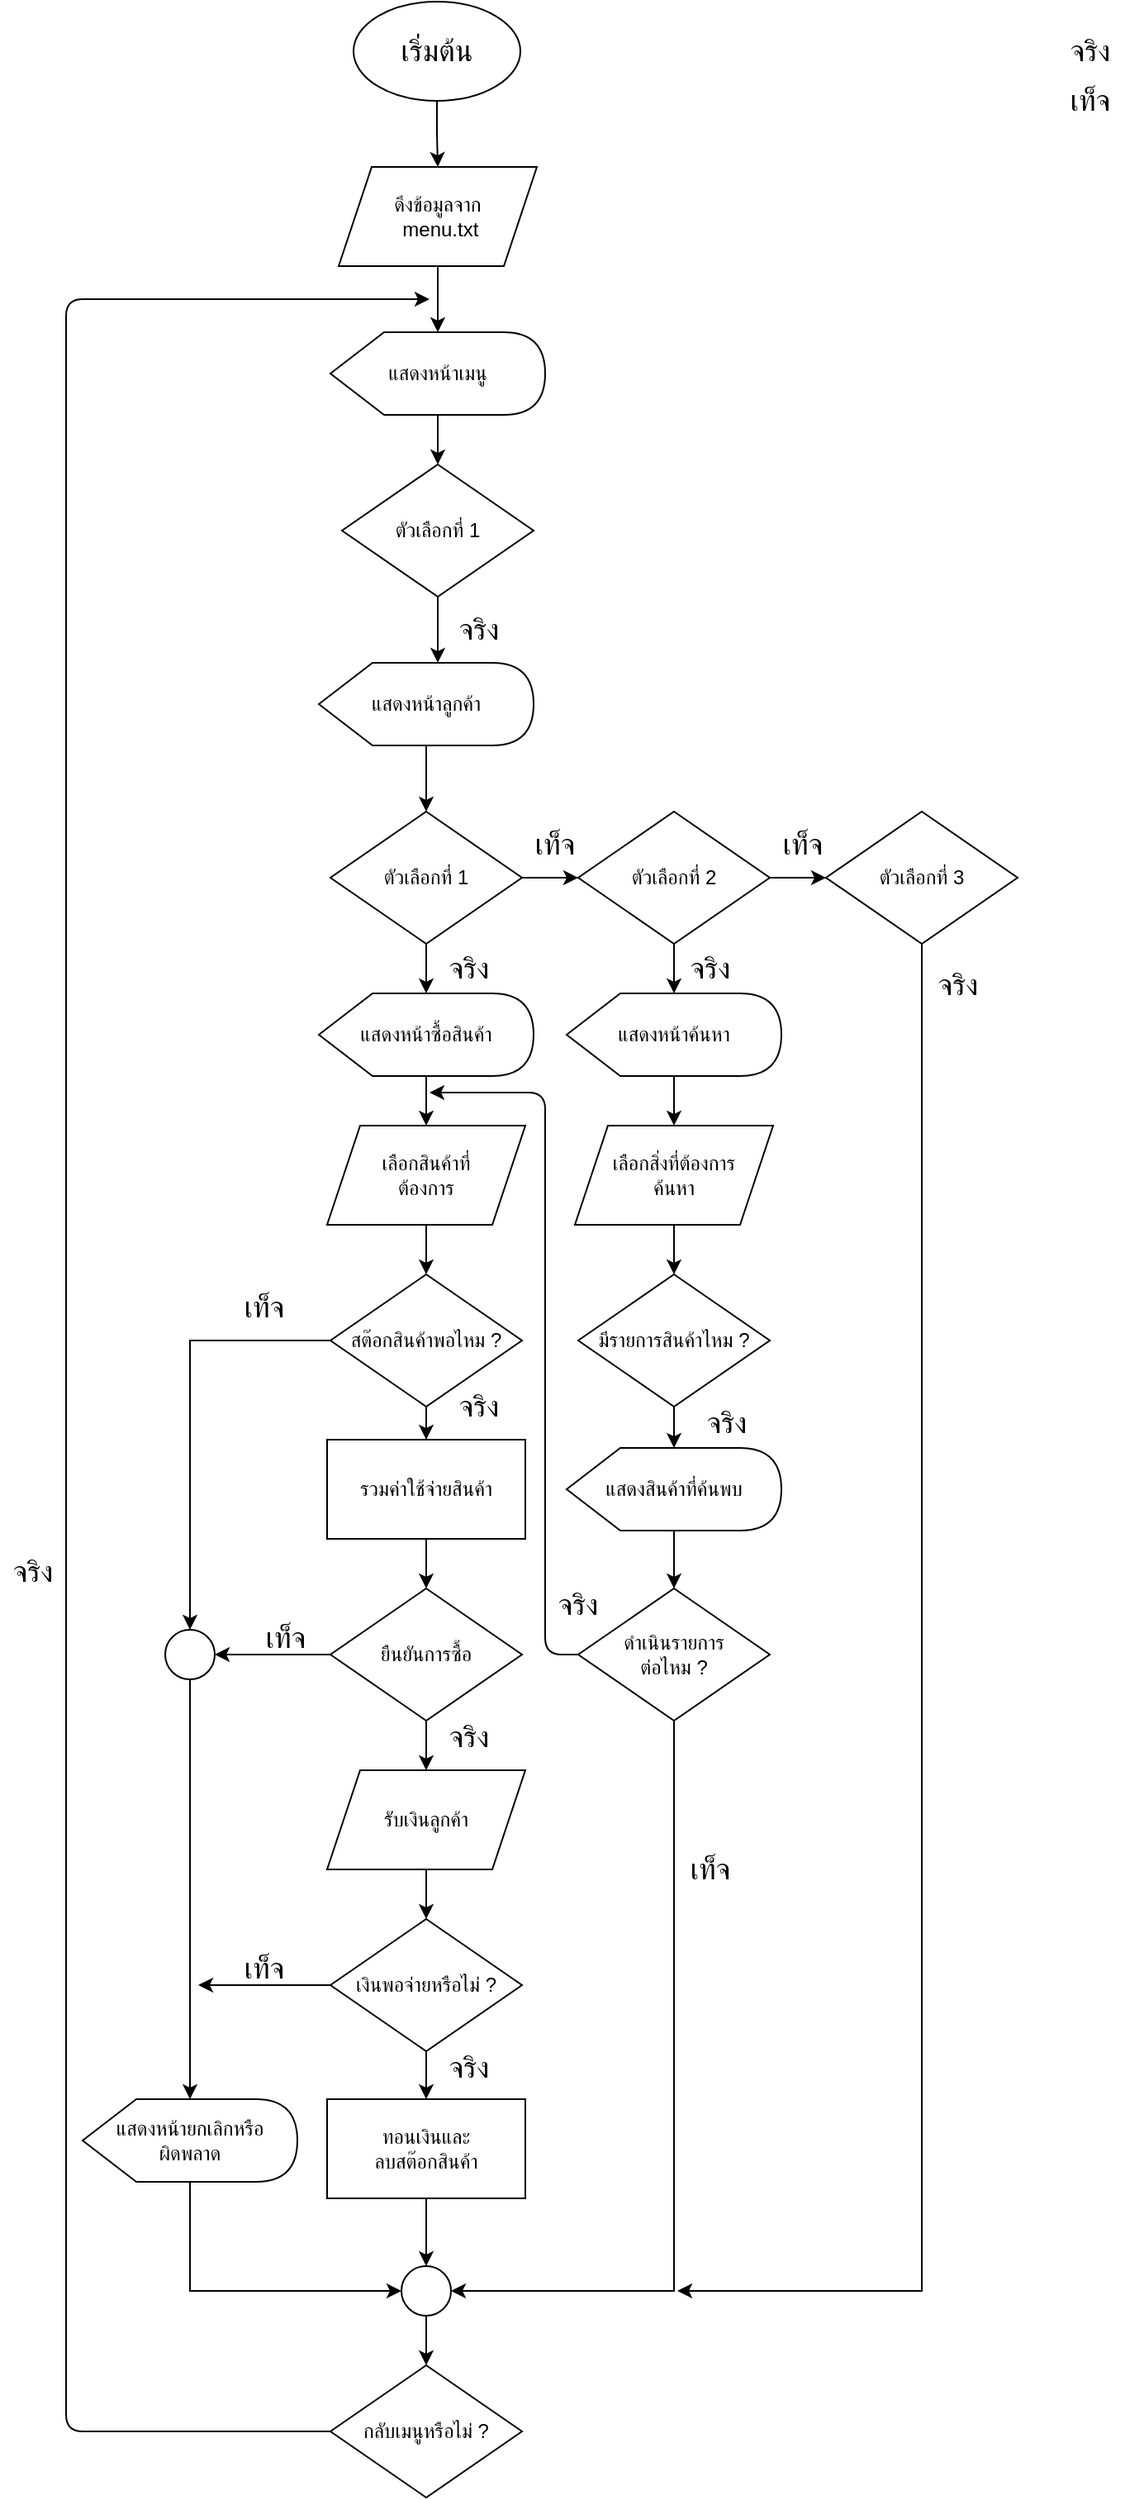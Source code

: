 <mxfile version="14.6.1" type="github">
  <diagram id="C5RBs43oDa-KdzZeNtuy" name="Page-1">
    <mxGraphModel dx="1304" dy="579" grid="1" gridSize="10" guides="1" tooltips="1" connect="1" arrows="1" fold="1" page="1" pageScale="1" pageWidth="827" pageHeight="1169" math="0" shadow="0">
      <root>
        <mxCell id="WIyWlLk6GJQsqaUBKTNV-0" />
        <mxCell id="WIyWlLk6GJQsqaUBKTNV-1" parent="WIyWlLk6GJQsqaUBKTNV-0" />
        <mxCell id="GcOuq34sdKVvr9Sgp2Xw-8" value="" style="edgeStyle=orthogonalEdgeStyle;rounded=0;orthogonalLoop=1;jettySize=auto;html=1;" parent="WIyWlLk6GJQsqaUBKTNV-1" target="GcOuq34sdKVvr9Sgp2Xw-6" edge="1">
          <mxGeometry relative="1" as="geometry">
            <mxPoint x="414" y="200" as="sourcePoint" />
          </mxGeometry>
        </mxCell>
        <mxCell id="GcOuq34sdKVvr9Sgp2Xw-11" value="&lt;font style=&quot;font-size: 18px&quot;&gt;จริง&lt;/font&gt;" style="text;html=1;strokeColor=none;fillColor=none;align=center;verticalAlign=middle;whiteSpace=wrap;rounded=0;" parent="WIyWlLk6GJQsqaUBKTNV-1" vertex="1">
          <mxGeometry x="770" y="20" width="40" height="20" as="geometry" />
        </mxCell>
        <mxCell id="GcOuq34sdKVvr9Sgp2Xw-16" value="&lt;font style=&quot;font-size: 18px&quot;&gt;เท็จ&lt;/font&gt;" style="text;html=1;strokeColor=none;fillColor=none;align=center;verticalAlign=middle;whiteSpace=wrap;rounded=0;" parent="WIyWlLk6GJQsqaUBKTNV-1" vertex="1">
          <mxGeometry x="770" y="50" width="40" height="20" as="geometry" />
        </mxCell>
        <mxCell id="K-fDJgdVosySvQt8P5He-5" value="" style="edgeStyle=orthogonalEdgeStyle;rounded=0;orthogonalLoop=1;jettySize=auto;html=1;" edge="1" parent="WIyWlLk6GJQsqaUBKTNV-1" source="GcOuq34sdKVvr9Sgp2Xw-18" target="K-fDJgdVosySvQt8P5He-4">
          <mxGeometry relative="1" as="geometry" />
        </mxCell>
        <mxCell id="GcOuq34sdKVvr9Sgp2Xw-18" value="&lt;span style=&quot;font-family: &amp;#34;tahoma&amp;#34; ; font-size: 18px&quot;&gt;เริ่มต้น&lt;/span&gt;" style="ellipse;whiteSpace=wrap;html=1;" parent="WIyWlLk6GJQsqaUBKTNV-1" vertex="1">
          <mxGeometry x="344" width="101" height="60" as="geometry" />
        </mxCell>
        <mxCell id="K-fDJgdVosySvQt8P5He-7" value="" style="edgeStyle=orthogonalEdgeStyle;rounded=0;orthogonalLoop=1;jettySize=auto;html=1;" edge="1" parent="WIyWlLk6GJQsqaUBKTNV-1" source="K-fDJgdVosySvQt8P5He-4" target="K-fDJgdVosySvQt8P5He-6">
          <mxGeometry relative="1" as="geometry">
            <Array as="points">
              <mxPoint x="395" y="180" />
              <mxPoint x="395" y="180" />
            </Array>
          </mxGeometry>
        </mxCell>
        <mxCell id="K-fDJgdVosySvQt8P5He-4" value="ดึงข้อมูลจาก&lt;br&gt;&amp;nbsp;menu.txt" style="shape=parallelogram;perimeter=parallelogramPerimeter;whiteSpace=wrap;html=1;fixedSize=1;" vertex="1" parent="WIyWlLk6GJQsqaUBKTNV-1">
          <mxGeometry x="335" y="100" width="120" height="60" as="geometry" />
        </mxCell>
        <mxCell id="K-fDJgdVosySvQt8P5He-9" value="" style="edgeStyle=orthogonalEdgeStyle;rounded=0;orthogonalLoop=1;jettySize=auto;html=1;" edge="1" parent="WIyWlLk6GJQsqaUBKTNV-1" source="K-fDJgdVosySvQt8P5He-6" target="K-fDJgdVosySvQt8P5He-8">
          <mxGeometry relative="1" as="geometry" />
        </mxCell>
        <mxCell id="K-fDJgdVosySvQt8P5He-6" value="แสดงหน้าเมนู" style="shape=display;whiteSpace=wrap;html=1;" vertex="1" parent="WIyWlLk6GJQsqaUBKTNV-1">
          <mxGeometry x="330" y="200" width="130" height="50" as="geometry" />
        </mxCell>
        <mxCell id="K-fDJgdVosySvQt8P5He-11" value="" style="edgeStyle=orthogonalEdgeStyle;rounded=0;orthogonalLoop=1;jettySize=auto;html=1;" edge="1" parent="WIyWlLk6GJQsqaUBKTNV-1" source="K-fDJgdVosySvQt8P5He-8">
          <mxGeometry relative="1" as="geometry">
            <mxPoint x="395" y="400" as="targetPoint" />
          </mxGeometry>
        </mxCell>
        <mxCell id="K-fDJgdVosySvQt8P5He-8" value="ตัวเลือกที่ 1" style="rhombus;whiteSpace=wrap;html=1;" vertex="1" parent="WIyWlLk6GJQsqaUBKTNV-1">
          <mxGeometry x="337" y="280" width="116" height="80" as="geometry" />
        </mxCell>
        <mxCell id="K-fDJgdVosySvQt8P5He-14" value="" style="edgeStyle=orthogonalEdgeStyle;rounded=0;orthogonalLoop=1;jettySize=auto;html=1;" edge="1" parent="WIyWlLk6GJQsqaUBKTNV-1" source="K-fDJgdVosySvQt8P5He-12" target="K-fDJgdVosySvQt8P5He-13">
          <mxGeometry relative="1" as="geometry" />
        </mxCell>
        <mxCell id="K-fDJgdVosySvQt8P5He-12" value="แสดงหน้าลูกค้า" style="shape=display;whiteSpace=wrap;html=1;" vertex="1" parent="WIyWlLk6GJQsqaUBKTNV-1">
          <mxGeometry x="323" y="400" width="130" height="50" as="geometry" />
        </mxCell>
        <mxCell id="K-fDJgdVosySvQt8P5He-17" value="" style="edgeStyle=orthogonalEdgeStyle;rounded=0;orthogonalLoop=1;jettySize=auto;html=1;" edge="1" parent="WIyWlLk6GJQsqaUBKTNV-1" source="K-fDJgdVosySvQt8P5He-13" target="K-fDJgdVosySvQt8P5He-16">
          <mxGeometry relative="1" as="geometry" />
        </mxCell>
        <mxCell id="K-fDJgdVosySvQt8P5He-25" value="" style="edgeStyle=orthogonalEdgeStyle;rounded=0;orthogonalLoop=1;jettySize=auto;html=1;" edge="1" parent="WIyWlLk6GJQsqaUBKTNV-1" source="K-fDJgdVosySvQt8P5He-13" target="K-fDJgdVosySvQt8P5He-24">
          <mxGeometry relative="1" as="geometry" />
        </mxCell>
        <mxCell id="K-fDJgdVosySvQt8P5He-13" value="ตัวเลือกที่ 1" style="rhombus;whiteSpace=wrap;html=1;" vertex="1" parent="WIyWlLk6GJQsqaUBKTNV-1">
          <mxGeometry x="330" y="490" width="116" height="80" as="geometry" />
        </mxCell>
        <mxCell id="K-fDJgdVosySvQt8P5He-19" value="" style="edgeStyle=orthogonalEdgeStyle;rounded=0;orthogonalLoop=1;jettySize=auto;html=1;" edge="1" parent="WIyWlLk6GJQsqaUBKTNV-1" source="K-fDJgdVosySvQt8P5He-16" target="K-fDJgdVosySvQt8P5He-18">
          <mxGeometry relative="1" as="geometry" />
        </mxCell>
        <mxCell id="K-fDJgdVosySvQt8P5He-27" value="" style="edgeStyle=orthogonalEdgeStyle;rounded=0;orthogonalLoop=1;jettySize=auto;html=1;" edge="1" parent="WIyWlLk6GJQsqaUBKTNV-1" source="K-fDJgdVosySvQt8P5He-16" target="K-fDJgdVosySvQt8P5He-26">
          <mxGeometry relative="1" as="geometry" />
        </mxCell>
        <mxCell id="K-fDJgdVosySvQt8P5He-16" value="ตัวเลือกที่ 2" style="rhombus;whiteSpace=wrap;html=1;" vertex="1" parent="WIyWlLk6GJQsqaUBKTNV-1">
          <mxGeometry x="480" y="490" width="116" height="80" as="geometry" />
        </mxCell>
        <mxCell id="K-fDJgdVosySvQt8P5He-105" style="edgeStyle=orthogonalEdgeStyle;rounded=0;orthogonalLoop=1;jettySize=auto;html=1;exitX=0.5;exitY=1;exitDx=0;exitDy=0;" edge="1" parent="WIyWlLk6GJQsqaUBKTNV-1" source="K-fDJgdVosySvQt8P5He-18">
          <mxGeometry relative="1" as="geometry">
            <mxPoint x="540" y="1385" as="targetPoint" />
            <Array as="points">
              <mxPoint x="688" y="1385" />
            </Array>
          </mxGeometry>
        </mxCell>
        <mxCell id="K-fDJgdVosySvQt8P5He-18" value="ตัวเลือกที่ 3" style="rhombus;whiteSpace=wrap;html=1;" vertex="1" parent="WIyWlLk6GJQsqaUBKTNV-1">
          <mxGeometry x="630" y="490" width="116" height="80" as="geometry" />
        </mxCell>
        <mxCell id="K-fDJgdVosySvQt8P5He-20" value="&lt;font style=&quot;font-size: 18px&quot;&gt;จริง&lt;/font&gt;" style="text;html=1;strokeColor=none;fillColor=none;align=center;verticalAlign=middle;whiteSpace=wrap;rounded=0;" vertex="1" parent="WIyWlLk6GJQsqaUBKTNV-1">
          <mxGeometry x="400" y="370" width="40" height="20" as="geometry" />
        </mxCell>
        <mxCell id="K-fDJgdVosySvQt8P5He-21" value="&lt;font style=&quot;font-size: 18px&quot;&gt;จริง&lt;/font&gt;" style="text;html=1;strokeColor=none;fillColor=none;align=center;verticalAlign=middle;whiteSpace=wrap;rounded=0;" vertex="1" parent="WIyWlLk6GJQsqaUBKTNV-1">
          <mxGeometry x="394" y="575" width="40" height="20" as="geometry" />
        </mxCell>
        <mxCell id="K-fDJgdVosySvQt8P5He-22" value="&lt;font style=&quot;font-size: 18px&quot;&gt;เท็จ&lt;/font&gt;" style="text;html=1;strokeColor=none;fillColor=none;align=center;verticalAlign=middle;whiteSpace=wrap;rounded=0;" vertex="1" parent="WIyWlLk6GJQsqaUBKTNV-1">
          <mxGeometry x="446" y="500" width="40" height="20" as="geometry" />
        </mxCell>
        <mxCell id="K-fDJgdVosySvQt8P5He-23" value="&lt;font style=&quot;font-size: 18px&quot;&gt;เท็จ&lt;/font&gt;" style="text;html=1;strokeColor=none;fillColor=none;align=center;verticalAlign=middle;whiteSpace=wrap;rounded=0;" vertex="1" parent="WIyWlLk6GJQsqaUBKTNV-1">
          <mxGeometry x="596" y="500" width="40" height="20" as="geometry" />
        </mxCell>
        <mxCell id="K-fDJgdVosySvQt8P5He-33" value="" style="edgeStyle=orthogonalEdgeStyle;rounded=0;orthogonalLoop=1;jettySize=auto;html=1;" edge="1" parent="WIyWlLk6GJQsqaUBKTNV-1" source="K-fDJgdVosySvQt8P5He-24" target="K-fDJgdVosySvQt8P5He-32">
          <mxGeometry relative="1" as="geometry" />
        </mxCell>
        <mxCell id="K-fDJgdVosySvQt8P5He-24" value="แสดงหน้าซื้อสินค้า" style="shape=display;whiteSpace=wrap;html=1;" vertex="1" parent="WIyWlLk6GJQsqaUBKTNV-1">
          <mxGeometry x="323" y="600" width="130" height="50" as="geometry" />
        </mxCell>
        <mxCell id="K-fDJgdVosySvQt8P5He-74" value="" style="edgeStyle=orthogonalEdgeStyle;rounded=0;orthogonalLoop=1;jettySize=auto;html=1;" edge="1" parent="WIyWlLk6GJQsqaUBKTNV-1" source="K-fDJgdVosySvQt8P5He-26" target="K-fDJgdVosySvQt8P5He-73">
          <mxGeometry relative="1" as="geometry" />
        </mxCell>
        <mxCell id="K-fDJgdVosySvQt8P5He-26" value="แสดงหน้าค้นหา" style="shape=display;whiteSpace=wrap;html=1;" vertex="1" parent="WIyWlLk6GJQsqaUBKTNV-1">
          <mxGeometry x="473" y="600" width="130" height="50" as="geometry" />
        </mxCell>
        <mxCell id="K-fDJgdVosySvQt8P5He-30" value="&lt;font style=&quot;font-size: 18px&quot;&gt;จริง&lt;/font&gt;" style="text;html=1;strokeColor=none;fillColor=none;align=center;verticalAlign=middle;whiteSpace=wrap;rounded=0;" vertex="1" parent="WIyWlLk6GJQsqaUBKTNV-1">
          <mxGeometry x="540" y="575" width="40" height="20" as="geometry" />
        </mxCell>
        <mxCell id="K-fDJgdVosySvQt8P5He-31" value="&lt;font style=&quot;font-size: 18px&quot;&gt;จริง&lt;/font&gt;" style="text;html=1;strokeColor=none;fillColor=none;align=center;verticalAlign=middle;whiteSpace=wrap;rounded=0;" vertex="1" parent="WIyWlLk6GJQsqaUBKTNV-1">
          <mxGeometry x="690" y="585" width="40" height="20" as="geometry" />
        </mxCell>
        <mxCell id="K-fDJgdVosySvQt8P5He-62" value="" style="edgeStyle=orthogonalEdgeStyle;rounded=0;orthogonalLoop=1;jettySize=auto;html=1;" edge="1" parent="WIyWlLk6GJQsqaUBKTNV-1" source="K-fDJgdVosySvQt8P5He-32" target="K-fDJgdVosySvQt8P5He-59">
          <mxGeometry relative="1" as="geometry" />
        </mxCell>
        <mxCell id="K-fDJgdVosySvQt8P5He-32" value="เลือกสินค้าที่&lt;br&gt;ต้องการ" style="shape=parallelogram;perimeter=parallelogramPerimeter;whiteSpace=wrap;html=1;fixedSize=1;" vertex="1" parent="WIyWlLk6GJQsqaUBKTNV-1">
          <mxGeometry x="328" y="680" width="120" height="60" as="geometry" />
        </mxCell>
        <mxCell id="K-fDJgdVosySvQt8P5He-40" value="" style="edgeStyle=orthogonalEdgeStyle;rounded=0;orthogonalLoop=1;jettySize=auto;html=1;" edge="1" parent="WIyWlLk6GJQsqaUBKTNV-1" source="K-fDJgdVosySvQt8P5He-36" target="K-fDJgdVosySvQt8P5He-39">
          <mxGeometry relative="1" as="geometry" />
        </mxCell>
        <mxCell id="K-fDJgdVosySvQt8P5He-112" value="" style="edgeStyle=orthogonalEdgeStyle;rounded=0;orthogonalLoop=1;jettySize=auto;html=1;" edge="1" parent="WIyWlLk6GJQsqaUBKTNV-1" source="K-fDJgdVosySvQt8P5He-36" target="K-fDJgdVosySvQt8P5He-110">
          <mxGeometry relative="1" as="geometry" />
        </mxCell>
        <mxCell id="K-fDJgdVosySvQt8P5He-36" value="ยืนยันการซื้อ" style="rhombus;whiteSpace=wrap;html=1;" vertex="1" parent="WIyWlLk6GJQsqaUBKTNV-1">
          <mxGeometry x="330" y="960" width="116" height="80" as="geometry" />
        </mxCell>
        <mxCell id="K-fDJgdVosySvQt8P5He-48" value="" style="edgeStyle=orthogonalEdgeStyle;rounded=0;orthogonalLoop=1;jettySize=auto;html=1;" edge="1" parent="WIyWlLk6GJQsqaUBKTNV-1" source="K-fDJgdVosySvQt8P5He-39" target="K-fDJgdVosySvQt8P5He-47">
          <mxGeometry relative="1" as="geometry" />
        </mxCell>
        <mxCell id="K-fDJgdVosySvQt8P5He-39" value="รับเงินลูกค้า" style="shape=parallelogram;perimeter=parallelogramPerimeter;whiteSpace=wrap;html=1;fixedSize=1;" vertex="1" parent="WIyWlLk6GJQsqaUBKTNV-1">
          <mxGeometry x="328" y="1070" width="120" height="60" as="geometry" />
        </mxCell>
        <mxCell id="K-fDJgdVosySvQt8P5He-41" value="&lt;font style=&quot;font-size: 18px&quot;&gt;จริง&lt;/font&gt;" style="text;html=1;strokeColor=none;fillColor=none;align=center;verticalAlign=middle;whiteSpace=wrap;rounded=0;" vertex="1" parent="WIyWlLk6GJQsqaUBKTNV-1">
          <mxGeometry x="394" y="1040" width="40" height="20" as="geometry" />
        </mxCell>
        <mxCell id="K-fDJgdVosySvQt8P5He-60" value="" style="edgeStyle=orthogonalEdgeStyle;rounded=0;orthogonalLoop=1;jettySize=auto;html=1;" edge="1" parent="WIyWlLk6GJQsqaUBKTNV-1" source="K-fDJgdVosySvQt8P5He-42" target="K-fDJgdVosySvQt8P5He-36">
          <mxGeometry relative="1" as="geometry" />
        </mxCell>
        <mxCell id="K-fDJgdVosySvQt8P5He-42" value="รวมค่าใช้จ่ายสินค้า" style="whiteSpace=wrap;html=1;" vertex="1" parent="WIyWlLk6GJQsqaUBKTNV-1">
          <mxGeometry x="328" y="870" width="120" height="60" as="geometry" />
        </mxCell>
        <mxCell id="K-fDJgdVosySvQt8P5He-50" value="" style="edgeStyle=orthogonalEdgeStyle;rounded=0;orthogonalLoop=1;jettySize=auto;html=1;" edge="1" parent="WIyWlLk6GJQsqaUBKTNV-1" source="K-fDJgdVosySvQt8P5He-47" target="K-fDJgdVosySvQt8P5He-49">
          <mxGeometry relative="1" as="geometry" />
        </mxCell>
        <mxCell id="K-fDJgdVosySvQt8P5He-116" style="edgeStyle=orthogonalEdgeStyle;rounded=0;orthogonalLoop=1;jettySize=auto;html=1;" edge="1" parent="WIyWlLk6GJQsqaUBKTNV-1" source="K-fDJgdVosySvQt8P5He-47">
          <mxGeometry relative="1" as="geometry">
            <mxPoint x="250" y="1200" as="targetPoint" />
          </mxGeometry>
        </mxCell>
        <mxCell id="K-fDJgdVosySvQt8P5He-47" value="เงินพอจ่ายหรือไม่ ?" style="rhombus;whiteSpace=wrap;html=1;" vertex="1" parent="WIyWlLk6GJQsqaUBKTNV-1">
          <mxGeometry x="330" y="1160" width="116" height="80" as="geometry" />
        </mxCell>
        <mxCell id="K-fDJgdVosySvQt8P5He-99" value="" style="edgeStyle=orthogonalEdgeStyle;rounded=0;orthogonalLoop=1;jettySize=auto;html=1;" edge="1" parent="WIyWlLk6GJQsqaUBKTNV-1" source="K-fDJgdVosySvQt8P5He-49" target="K-fDJgdVosySvQt8P5He-88">
          <mxGeometry relative="1" as="geometry" />
        </mxCell>
        <mxCell id="K-fDJgdVosySvQt8P5He-49" value="ทอนเงินและ&lt;br&gt;ลบสต๊อกสินค้า" style="whiteSpace=wrap;html=1;" vertex="1" parent="WIyWlLk6GJQsqaUBKTNV-1">
          <mxGeometry x="328" y="1269" width="120" height="60" as="geometry" />
        </mxCell>
        <mxCell id="K-fDJgdVosySvQt8P5He-61" value="" style="edgeStyle=orthogonalEdgeStyle;rounded=0;orthogonalLoop=1;jettySize=auto;html=1;" edge="1" parent="WIyWlLk6GJQsqaUBKTNV-1" source="K-fDJgdVosySvQt8P5He-59" target="K-fDJgdVosySvQt8P5He-42">
          <mxGeometry relative="1" as="geometry" />
        </mxCell>
        <mxCell id="K-fDJgdVosySvQt8P5He-111" style="edgeStyle=orthogonalEdgeStyle;rounded=0;orthogonalLoop=1;jettySize=auto;html=1;entryX=0.5;entryY=0;entryDx=0;entryDy=0;" edge="1" parent="WIyWlLk6GJQsqaUBKTNV-1" source="K-fDJgdVosySvQt8P5He-59" target="K-fDJgdVosySvQt8P5He-110">
          <mxGeometry relative="1" as="geometry" />
        </mxCell>
        <mxCell id="K-fDJgdVosySvQt8P5He-59" value="สต๊อกสินค้าพอไหม ?" style="rhombus;whiteSpace=wrap;html=1;" vertex="1" parent="WIyWlLk6GJQsqaUBKTNV-1">
          <mxGeometry x="330" y="770" width="116" height="80" as="geometry" />
        </mxCell>
        <mxCell id="K-fDJgdVosySvQt8P5He-63" value="&lt;font style=&quot;font-size: 18px&quot;&gt;จริง&lt;/font&gt;" style="text;html=1;strokeColor=none;fillColor=none;align=center;verticalAlign=middle;whiteSpace=wrap;rounded=0;" vertex="1" parent="WIyWlLk6GJQsqaUBKTNV-1">
          <mxGeometry x="400" y="840" width="40" height="20" as="geometry" />
        </mxCell>
        <mxCell id="K-fDJgdVosySvQt8P5He-65" value="กลับเมนูหรือไม่ ?" style="rhombus;whiteSpace=wrap;html=1;" vertex="1" parent="WIyWlLk6GJQsqaUBKTNV-1">
          <mxGeometry x="330" y="1430" width="116" height="80" as="geometry" />
        </mxCell>
        <mxCell id="K-fDJgdVosySvQt8P5He-71" value="" style="endArrow=classic;html=1;exitX=0;exitY=0.5;exitDx=0;exitDy=0;" edge="1" parent="WIyWlLk6GJQsqaUBKTNV-1" source="K-fDJgdVosySvQt8P5He-65">
          <mxGeometry width="50" height="50" relative="1" as="geometry">
            <mxPoint x="260" y="1400" as="sourcePoint" />
            <mxPoint x="390" y="180" as="targetPoint" />
            <Array as="points">
              <mxPoint x="170" y="1470" />
              <mxPoint x="170" y="180" />
            </Array>
          </mxGeometry>
        </mxCell>
        <mxCell id="K-fDJgdVosySvQt8P5He-72" value="&lt;font style=&quot;font-size: 18px&quot;&gt;จริง&lt;/font&gt;" style="text;html=1;strokeColor=none;fillColor=none;align=center;verticalAlign=middle;whiteSpace=wrap;rounded=0;" vertex="1" parent="WIyWlLk6GJQsqaUBKTNV-1">
          <mxGeometry x="130" y="940" width="40" height="20" as="geometry" />
        </mxCell>
        <mxCell id="K-fDJgdVosySvQt8P5He-76" value="" style="edgeStyle=orthogonalEdgeStyle;rounded=0;orthogonalLoop=1;jettySize=auto;html=1;" edge="1" parent="WIyWlLk6GJQsqaUBKTNV-1" source="K-fDJgdVosySvQt8P5He-73" target="K-fDJgdVosySvQt8P5He-75">
          <mxGeometry relative="1" as="geometry" />
        </mxCell>
        <mxCell id="K-fDJgdVosySvQt8P5He-73" value="เลือกสิ่งที่ต้องการ&lt;br&gt;ค้นหา" style="shape=parallelogram;perimeter=parallelogramPerimeter;whiteSpace=wrap;html=1;fixedSize=1;" vertex="1" parent="WIyWlLk6GJQsqaUBKTNV-1">
          <mxGeometry x="478" y="680" width="120" height="60" as="geometry" />
        </mxCell>
        <mxCell id="K-fDJgdVosySvQt8P5He-79" value="" style="edgeStyle=orthogonalEdgeStyle;rounded=0;orthogonalLoop=1;jettySize=auto;html=1;" edge="1" parent="WIyWlLk6GJQsqaUBKTNV-1" source="K-fDJgdVosySvQt8P5He-75" target="K-fDJgdVosySvQt8P5He-78">
          <mxGeometry relative="1" as="geometry" />
        </mxCell>
        <mxCell id="K-fDJgdVosySvQt8P5He-75" value="มีรายการสินค้าไหม ?" style="rhombus;whiteSpace=wrap;html=1;" vertex="1" parent="WIyWlLk6GJQsqaUBKTNV-1">
          <mxGeometry x="480" y="770" width="116" height="80" as="geometry" />
        </mxCell>
        <mxCell id="K-fDJgdVosySvQt8P5He-81" value="" style="edgeStyle=orthogonalEdgeStyle;rounded=0;orthogonalLoop=1;jettySize=auto;html=1;" edge="1" parent="WIyWlLk6GJQsqaUBKTNV-1" source="K-fDJgdVosySvQt8P5He-78" target="K-fDJgdVosySvQt8P5He-80">
          <mxGeometry relative="1" as="geometry" />
        </mxCell>
        <mxCell id="K-fDJgdVosySvQt8P5He-78" value="แสดงสินค้าที่ค้นพบ" style="shape=display;whiteSpace=wrap;html=1;" vertex="1" parent="WIyWlLk6GJQsqaUBKTNV-1">
          <mxGeometry x="473" y="875" width="130" height="50" as="geometry" />
        </mxCell>
        <mxCell id="K-fDJgdVosySvQt8P5He-119" style="edgeStyle=orthogonalEdgeStyle;rounded=0;orthogonalLoop=1;jettySize=auto;html=1;entryX=1;entryY=0.5;entryDx=0;entryDy=0;" edge="1" parent="WIyWlLk6GJQsqaUBKTNV-1" source="K-fDJgdVosySvQt8P5He-80" target="K-fDJgdVosySvQt8P5He-88">
          <mxGeometry relative="1" as="geometry">
            <Array as="points">
              <mxPoint x="538" y="1385" />
            </Array>
          </mxGeometry>
        </mxCell>
        <mxCell id="K-fDJgdVosySvQt8P5He-80" value="ดำเนินรายการ&lt;br&gt;ต่อไหม ?" style="rhombus;whiteSpace=wrap;html=1;" vertex="1" parent="WIyWlLk6GJQsqaUBKTNV-1">
          <mxGeometry x="480" y="960" width="116" height="80" as="geometry" />
        </mxCell>
        <mxCell id="K-fDJgdVosySvQt8P5He-83" value="" style="endArrow=classic;html=1;exitX=0;exitY=0.5;exitDx=0;exitDy=0;" edge="1" parent="WIyWlLk6GJQsqaUBKTNV-1" source="K-fDJgdVosySvQt8P5He-80">
          <mxGeometry width="50" height="50" relative="1" as="geometry">
            <mxPoint x="600" y="910" as="sourcePoint" />
            <mxPoint x="390" y="660" as="targetPoint" />
            <Array as="points">
              <mxPoint x="460" y="1000" />
              <mxPoint x="460" y="660" />
            </Array>
          </mxGeometry>
        </mxCell>
        <mxCell id="K-fDJgdVosySvQt8P5He-86" value="&lt;font style=&quot;font-size: 18px&quot;&gt;จริง&lt;/font&gt;" style="text;html=1;strokeColor=none;fillColor=none;align=center;verticalAlign=middle;whiteSpace=wrap;rounded=0;" vertex="1" parent="WIyWlLk6GJQsqaUBKTNV-1">
          <mxGeometry x="460" y="960" width="40" height="20" as="geometry" />
        </mxCell>
        <mxCell id="K-fDJgdVosySvQt8P5He-107" value="" style="edgeStyle=orthogonalEdgeStyle;rounded=0;orthogonalLoop=1;jettySize=auto;html=1;" edge="1" parent="WIyWlLk6GJQsqaUBKTNV-1" source="K-fDJgdVosySvQt8P5He-88" target="K-fDJgdVosySvQt8P5He-65">
          <mxGeometry relative="1" as="geometry" />
        </mxCell>
        <mxCell id="K-fDJgdVosySvQt8P5He-88" value="" style="ellipse;whiteSpace=wrap;html=1;aspect=fixed;" vertex="1" parent="WIyWlLk6GJQsqaUBKTNV-1">
          <mxGeometry x="373" y="1370" width="30" height="30" as="geometry" />
        </mxCell>
        <mxCell id="K-fDJgdVosySvQt8P5He-93" value="&lt;font style=&quot;font-size: 18px&quot;&gt;เท็จ&lt;/font&gt;" style="text;html=1;strokeColor=none;fillColor=none;align=center;verticalAlign=middle;whiteSpace=wrap;rounded=0;" vertex="1" parent="WIyWlLk6GJQsqaUBKTNV-1">
          <mxGeometry x="540" y="1120" width="40" height="20" as="geometry" />
        </mxCell>
        <mxCell id="K-fDJgdVosySvQt8P5He-96" value="&lt;font style=&quot;font-size: 18px&quot;&gt;จริง&lt;/font&gt;" style="text;html=1;strokeColor=none;fillColor=none;align=center;verticalAlign=middle;whiteSpace=wrap;rounded=0;" vertex="1" parent="WIyWlLk6GJQsqaUBKTNV-1">
          <mxGeometry x="550" y="850" width="40" height="20" as="geometry" />
        </mxCell>
        <mxCell id="K-fDJgdVosySvQt8P5He-115" style="edgeStyle=orthogonalEdgeStyle;rounded=0;orthogonalLoop=1;jettySize=auto;html=1;entryX=0;entryY=0.5;entryDx=0;entryDy=0;" edge="1" parent="WIyWlLk6GJQsqaUBKTNV-1" source="K-fDJgdVosySvQt8P5He-98" target="K-fDJgdVosySvQt8P5He-88">
          <mxGeometry relative="1" as="geometry">
            <Array as="points">
              <mxPoint x="245" y="1385" />
            </Array>
          </mxGeometry>
        </mxCell>
        <mxCell id="K-fDJgdVosySvQt8P5He-98" value="แสดงหน้ายกเลิกหรือ&lt;br&gt;ผิดพลาด" style="shape=display;whiteSpace=wrap;html=1;" vertex="1" parent="WIyWlLk6GJQsqaUBKTNV-1">
          <mxGeometry x="180" y="1269" width="130" height="50" as="geometry" />
        </mxCell>
        <mxCell id="K-fDJgdVosySvQt8P5He-109" value="&lt;font style=&quot;font-size: 18px&quot;&gt;เท็จ&lt;/font&gt;" style="text;html=1;strokeColor=none;fillColor=none;align=center;verticalAlign=middle;whiteSpace=wrap;rounded=0;" vertex="1" parent="WIyWlLk6GJQsqaUBKTNV-1">
          <mxGeometry x="270" y="780" width="40" height="20" as="geometry" />
        </mxCell>
        <mxCell id="K-fDJgdVosySvQt8P5He-114" value="" style="edgeStyle=orthogonalEdgeStyle;rounded=0;orthogonalLoop=1;jettySize=auto;html=1;" edge="1" parent="WIyWlLk6GJQsqaUBKTNV-1" source="K-fDJgdVosySvQt8P5He-110" target="K-fDJgdVosySvQt8P5He-98">
          <mxGeometry relative="1" as="geometry" />
        </mxCell>
        <mxCell id="K-fDJgdVosySvQt8P5He-110" value="" style="ellipse;whiteSpace=wrap;html=1;aspect=fixed;" vertex="1" parent="WIyWlLk6GJQsqaUBKTNV-1">
          <mxGeometry x="230" y="985" width="30" height="30" as="geometry" />
        </mxCell>
        <mxCell id="K-fDJgdVosySvQt8P5He-113" value="&lt;font style=&quot;font-size: 18px&quot;&gt;เท็จ&lt;/font&gt;" style="text;html=1;strokeColor=none;fillColor=none;align=center;verticalAlign=middle;whiteSpace=wrap;rounded=0;" vertex="1" parent="WIyWlLk6GJQsqaUBKTNV-1">
          <mxGeometry x="283" y="980" width="40" height="20" as="geometry" />
        </mxCell>
        <mxCell id="K-fDJgdVosySvQt8P5He-117" value="&lt;font style=&quot;font-size: 18px&quot;&gt;เท็จ&lt;/font&gt;" style="text;html=1;strokeColor=none;fillColor=none;align=center;verticalAlign=middle;whiteSpace=wrap;rounded=0;" vertex="1" parent="WIyWlLk6GJQsqaUBKTNV-1">
          <mxGeometry x="270" y="1180" width="40" height="20" as="geometry" />
        </mxCell>
        <mxCell id="K-fDJgdVosySvQt8P5He-118" value="&lt;font style=&quot;font-size: 18px&quot;&gt;จริง&lt;/font&gt;" style="text;html=1;strokeColor=none;fillColor=none;align=center;verticalAlign=middle;whiteSpace=wrap;rounded=0;" vertex="1" parent="WIyWlLk6GJQsqaUBKTNV-1">
          <mxGeometry x="394" y="1240" width="40" height="20" as="geometry" />
        </mxCell>
      </root>
    </mxGraphModel>
  </diagram>
</mxfile>
